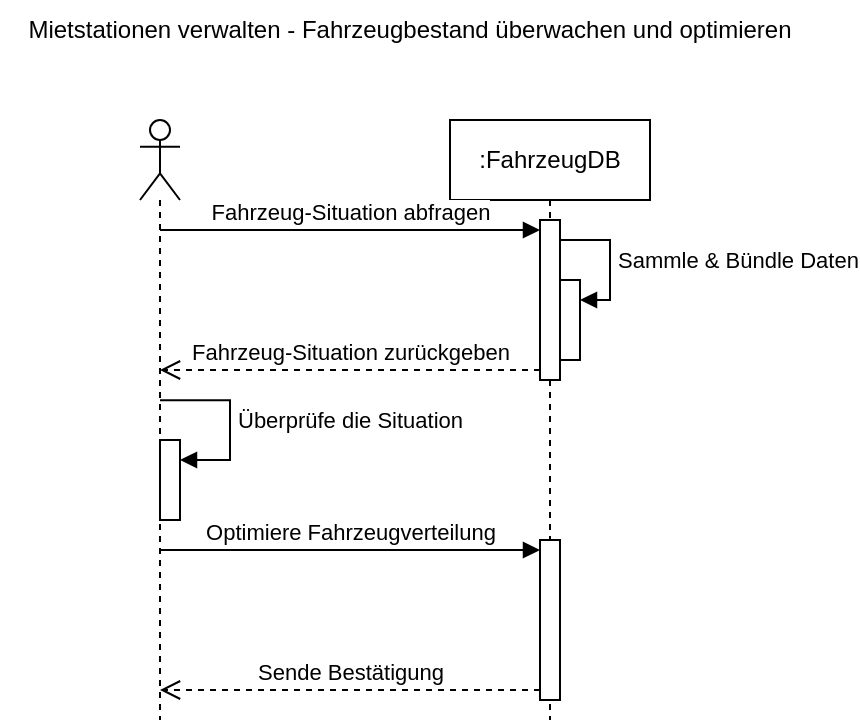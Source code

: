 <mxfile version="26.0.4">
  <diagram name="Page-1" id="xjpRNhGs0J3Li60QHXho">
    <mxGraphModel dx="1064" dy="561" grid="1" gridSize="10" guides="1" tooltips="1" connect="1" arrows="1" fold="1" page="1" pageScale="1" pageWidth="850" pageHeight="1100" math="0" shadow="0">
      <root>
        <mxCell id="0" />
        <mxCell id="1" parent="0" />
        <mxCell id="IiuVWoO3KjwWRpNhEiY8-1" value="" style="shape=umlLifeline;perimeter=lifelinePerimeter;whiteSpace=wrap;html=1;container=1;dropTarget=0;collapsible=0;recursiveResize=0;outlineConnect=0;portConstraint=eastwest;newEdgeStyle={&quot;curved&quot;:0,&quot;rounded&quot;:0};participant=umlActor;" parent="1" vertex="1">
          <mxGeometry x="270" y="300" width="20" height="300" as="geometry" />
        </mxCell>
        <mxCell id="IiuVWoO3KjwWRpNhEiY8-10" value="" style="html=1;points=[[0,0,0,0,5],[0,1,0,0,-5],[1,0,0,0,5],[1,1,0,0,-5]];perimeter=orthogonalPerimeter;outlineConnect=0;targetShapes=umlLifeline;portConstraint=eastwest;newEdgeStyle={&quot;curved&quot;:0,&quot;rounded&quot;:0};" parent="IiuVWoO3KjwWRpNhEiY8-1" vertex="1">
          <mxGeometry x="10" y="160" width="10" height="40" as="geometry" />
        </mxCell>
        <mxCell id="IiuVWoO3KjwWRpNhEiY8-11" value="Überprüfe die Situation" style="html=1;align=left;spacingLeft=2;endArrow=block;rounded=0;edgeStyle=orthogonalEdgeStyle;curved=0;rounded=0;exitX=0.5;exitY=0.467;exitDx=0;exitDy=0;exitPerimeter=0;" parent="IiuVWoO3KjwWRpNhEiY8-1" source="IiuVWoO3KjwWRpNhEiY8-1" target="IiuVWoO3KjwWRpNhEiY8-10" edge="1">
          <mxGeometry relative="1" as="geometry">
            <mxPoint x="15" y="140" as="sourcePoint" />
            <Array as="points">
              <mxPoint x="45" y="140" />
              <mxPoint x="45" y="170" />
            </Array>
          </mxGeometry>
        </mxCell>
        <mxCell id="IiuVWoO3KjwWRpNhEiY8-2" value=":FahrzeugDB" style="shape=umlLifeline;perimeter=lifelinePerimeter;whiteSpace=wrap;html=1;container=1;dropTarget=0;collapsible=0;recursiveResize=0;outlineConnect=0;portConstraint=eastwest;newEdgeStyle={&quot;curved&quot;:0,&quot;rounded&quot;:0};" parent="1" vertex="1">
          <mxGeometry x="425" y="300" width="100" height="300" as="geometry" />
        </mxCell>
        <mxCell id="IiuVWoO3KjwWRpNhEiY8-5" value="" style="html=1;points=[[0,0,0,0,5],[0,1,0,0,-5],[1,0,0,0,5],[1,1,0,0,-5]];perimeter=orthogonalPerimeter;outlineConnect=0;targetShapes=umlLifeline;portConstraint=eastwest;newEdgeStyle={&quot;curved&quot;:0,&quot;rounded&quot;:0};" parent="IiuVWoO3KjwWRpNhEiY8-2" vertex="1">
          <mxGeometry x="45" y="50" width="10" height="80" as="geometry" />
        </mxCell>
        <mxCell id="IiuVWoO3KjwWRpNhEiY8-12" value="" style="html=1;points=[[0,0,0,0,5],[0,1,0,0,-5],[1,0,0,0,5],[1,1,0,0,-5]];perimeter=orthogonalPerimeter;outlineConnect=0;targetShapes=umlLifeline;portConstraint=eastwest;newEdgeStyle={&quot;curved&quot;:0,&quot;rounded&quot;:0};" parent="IiuVWoO3KjwWRpNhEiY8-2" vertex="1">
          <mxGeometry x="45" y="210" width="10" height="80" as="geometry" />
        </mxCell>
        <mxCell id="IiuVWoO3KjwWRpNhEiY8-15" value="" style="html=1;points=[[0,0,0,0,5],[0,1,0,0,-5],[1,0,0,0,5],[1,1,0,0,-5]];perimeter=orthogonalPerimeter;outlineConnect=0;targetShapes=umlLifeline;portConstraint=eastwest;newEdgeStyle={&quot;curved&quot;:0,&quot;rounded&quot;:0};" parent="IiuVWoO3KjwWRpNhEiY8-2" vertex="1">
          <mxGeometry x="55" y="80" width="10" height="40" as="geometry" />
        </mxCell>
        <mxCell id="IiuVWoO3KjwWRpNhEiY8-16" value="Sammle &amp;amp; Bündle Daten" style="html=1;align=left;spacingLeft=2;endArrow=block;rounded=0;edgeStyle=orthogonalEdgeStyle;curved=0;rounded=0;" parent="IiuVWoO3KjwWRpNhEiY8-2" target="IiuVWoO3KjwWRpNhEiY8-15" edge="1">
          <mxGeometry relative="1" as="geometry">
            <mxPoint x="55" y="60" as="sourcePoint" />
            <Array as="points">
              <mxPoint x="80" y="90" />
            </Array>
          </mxGeometry>
        </mxCell>
        <mxCell id="IiuVWoO3KjwWRpNhEiY8-4" value="Mietstationen verwalten - Fahrzeugbestand überwachen und optimieren" style="text;html=1;align=center;verticalAlign=middle;whiteSpace=wrap;rounded=0;" parent="1" vertex="1">
          <mxGeometry x="200" y="240" width="410" height="30" as="geometry" />
        </mxCell>
        <mxCell id="IiuVWoO3KjwWRpNhEiY8-6" value="Fahrzeug-Situation abfragen" style="html=1;verticalAlign=bottom;endArrow=block;curved=0;rounded=0;entryX=0;entryY=0;entryDx=0;entryDy=5;" parent="1" target="IiuVWoO3KjwWRpNhEiY8-5" edge="1">
          <mxGeometry relative="1" as="geometry">
            <mxPoint x="280" y="355" as="sourcePoint" />
          </mxGeometry>
        </mxCell>
        <mxCell id="IiuVWoO3KjwWRpNhEiY8-7" value="Fahrzeug-Situation zurückgeben" style="html=1;verticalAlign=bottom;endArrow=open;dashed=1;endSize=8;curved=0;rounded=0;exitX=0;exitY=1;exitDx=0;exitDy=-5;" parent="1" source="IiuVWoO3KjwWRpNhEiY8-5" edge="1">
          <mxGeometry relative="1" as="geometry">
            <mxPoint x="280" y="425" as="targetPoint" />
          </mxGeometry>
        </mxCell>
        <mxCell id="IiuVWoO3KjwWRpNhEiY8-13" value="Optimiere Fahrzeugverteilung" style="html=1;verticalAlign=bottom;endArrow=block;curved=0;rounded=0;entryX=0;entryY=0;entryDx=0;entryDy=5;" parent="1" source="IiuVWoO3KjwWRpNhEiY8-1" target="IiuVWoO3KjwWRpNhEiY8-12" edge="1">
          <mxGeometry relative="1" as="geometry">
            <mxPoint x="399.929" y="515" as="sourcePoint" />
          </mxGeometry>
        </mxCell>
        <mxCell id="IiuVWoO3KjwWRpNhEiY8-14" value="Sende Bestätigung" style="html=1;verticalAlign=bottom;endArrow=open;dashed=1;endSize=8;curved=0;rounded=0;exitX=0;exitY=1;exitDx=0;exitDy=-5;" parent="1" source="IiuVWoO3KjwWRpNhEiY8-12" target="IiuVWoO3KjwWRpNhEiY8-1" edge="1">
          <mxGeometry relative="1" as="geometry">
            <mxPoint x="400" y="585" as="targetPoint" />
          </mxGeometry>
        </mxCell>
      </root>
    </mxGraphModel>
  </diagram>
</mxfile>
